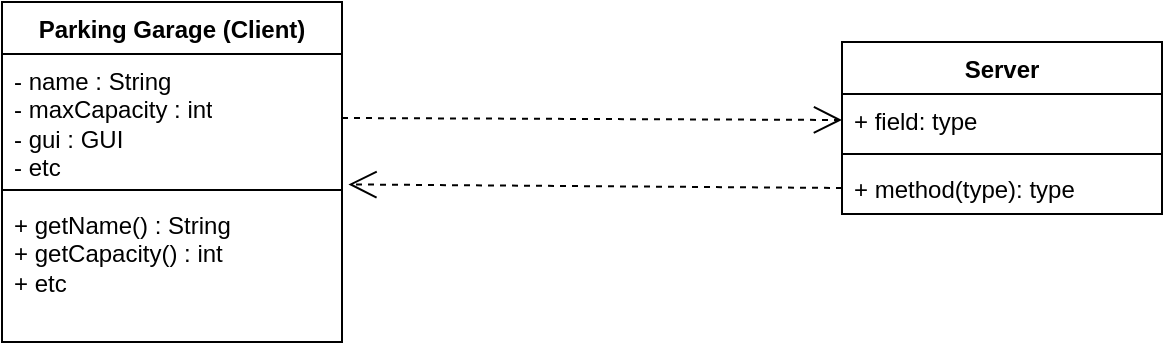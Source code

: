 <mxfile version="26.1.0">
  <diagram name="Page-1" id="PGEpxEtACF3H-v1G-kJS">
    <mxGraphModel dx="1050" dy="530" grid="1" gridSize="10" guides="1" tooltips="1" connect="1" arrows="1" fold="1" page="1" pageScale="1" pageWidth="850" pageHeight="1100" math="0" shadow="0">
      <root>
        <mxCell id="0" />
        <mxCell id="1" parent="0" />
        <mxCell id="VU7t0j_aa2iKVxAmVrhI-1" value="&lt;div&gt;Parking Garage (Client)&lt;/div&gt;" style="swimlane;fontStyle=1;align=center;verticalAlign=top;childLayout=stackLayout;horizontal=1;startSize=26;horizontalStack=0;resizeParent=1;resizeParentMax=0;resizeLast=0;collapsible=1;marginBottom=0;whiteSpace=wrap;html=1;" vertex="1" parent="1">
          <mxGeometry x="100" y="160" width="170" height="170" as="geometry" />
        </mxCell>
        <mxCell id="VU7t0j_aa2iKVxAmVrhI-2" value="&lt;div&gt;- name : String&lt;/div&gt;&lt;div&gt;- maxCapacity : int&lt;/div&gt;&lt;div&gt;- gui : GUI&lt;/div&gt;&lt;div&gt;- etc&lt;/div&gt;" style="text;strokeColor=none;fillColor=none;align=left;verticalAlign=top;spacingLeft=4;spacingRight=4;overflow=hidden;rotatable=0;points=[[0,0.5],[1,0.5]];portConstraint=eastwest;whiteSpace=wrap;html=1;" vertex="1" parent="VU7t0j_aa2iKVxAmVrhI-1">
          <mxGeometry y="26" width="170" height="64" as="geometry" />
        </mxCell>
        <mxCell id="VU7t0j_aa2iKVxAmVrhI-3" value="" style="line;strokeWidth=1;fillColor=none;align=left;verticalAlign=middle;spacingTop=-1;spacingLeft=3;spacingRight=3;rotatable=0;labelPosition=right;points=[];portConstraint=eastwest;strokeColor=inherit;" vertex="1" parent="VU7t0j_aa2iKVxAmVrhI-1">
          <mxGeometry y="90" width="170" height="8" as="geometry" />
        </mxCell>
        <mxCell id="VU7t0j_aa2iKVxAmVrhI-4" value="&lt;div&gt;+ getName() : String&lt;/div&gt;&lt;div&gt;+ getCapacity() : int&lt;/div&gt;&lt;div&gt;+ etc&lt;/div&gt;" style="text;strokeColor=none;fillColor=none;align=left;verticalAlign=top;spacingLeft=4;spacingRight=4;overflow=hidden;rotatable=0;points=[[0,0.5],[1,0.5]];portConstraint=eastwest;whiteSpace=wrap;html=1;" vertex="1" parent="VU7t0j_aa2iKVxAmVrhI-1">
          <mxGeometry y="98" width="170" height="72" as="geometry" />
        </mxCell>
        <mxCell id="VU7t0j_aa2iKVxAmVrhI-5" value="" style="endArrow=open;endSize=12;dashed=1;html=1;rounded=0;exitX=1;exitY=0.5;exitDx=0;exitDy=0;entryX=0;entryY=0.5;entryDx=0;entryDy=0;" edge="1" parent="1" source="VU7t0j_aa2iKVxAmVrhI-2" target="VU7t0j_aa2iKVxAmVrhI-7">
          <mxGeometry width="160" relative="1" as="geometry">
            <mxPoint x="340" y="280" as="sourcePoint" />
            <mxPoint x="520" y="213" as="targetPoint" />
          </mxGeometry>
        </mxCell>
        <mxCell id="VU7t0j_aa2iKVxAmVrhI-6" value="Server" style="swimlane;fontStyle=1;align=center;verticalAlign=top;childLayout=stackLayout;horizontal=1;startSize=26;horizontalStack=0;resizeParent=1;resizeParentMax=0;resizeLast=0;collapsible=1;marginBottom=0;whiteSpace=wrap;html=1;" vertex="1" parent="1">
          <mxGeometry x="520" y="180" width="160" height="86" as="geometry" />
        </mxCell>
        <mxCell id="VU7t0j_aa2iKVxAmVrhI-7" value="+ field: type" style="text;strokeColor=none;fillColor=none;align=left;verticalAlign=top;spacingLeft=4;spacingRight=4;overflow=hidden;rotatable=0;points=[[0,0.5],[1,0.5]];portConstraint=eastwest;whiteSpace=wrap;html=1;" vertex="1" parent="VU7t0j_aa2iKVxAmVrhI-6">
          <mxGeometry y="26" width="160" height="26" as="geometry" />
        </mxCell>
        <mxCell id="VU7t0j_aa2iKVxAmVrhI-8" value="" style="line;strokeWidth=1;fillColor=none;align=left;verticalAlign=middle;spacingTop=-1;spacingLeft=3;spacingRight=3;rotatable=0;labelPosition=right;points=[];portConstraint=eastwest;strokeColor=inherit;" vertex="1" parent="VU7t0j_aa2iKVxAmVrhI-6">
          <mxGeometry y="52" width="160" height="8" as="geometry" />
        </mxCell>
        <mxCell id="VU7t0j_aa2iKVxAmVrhI-9" value="+ method(type): type" style="text;strokeColor=none;fillColor=none;align=left;verticalAlign=top;spacingLeft=4;spacingRight=4;overflow=hidden;rotatable=0;points=[[0,0.5],[1,0.5]];portConstraint=eastwest;whiteSpace=wrap;html=1;" vertex="1" parent="VU7t0j_aa2iKVxAmVrhI-6">
          <mxGeometry y="60" width="160" height="26" as="geometry" />
        </mxCell>
        <mxCell id="VU7t0j_aa2iKVxAmVrhI-10" value="" style="endArrow=open;endSize=12;dashed=1;html=1;rounded=0;exitX=0;exitY=0.5;exitDx=0;exitDy=0;entryX=1.019;entryY=1.019;entryDx=0;entryDy=0;entryPerimeter=0;" edge="1" parent="1" source="VU7t0j_aa2iKVxAmVrhI-9" target="VU7t0j_aa2iKVxAmVrhI-2">
          <mxGeometry width="160" relative="1" as="geometry">
            <mxPoint x="340" y="280" as="sourcePoint" />
            <mxPoint x="500" y="280" as="targetPoint" />
          </mxGeometry>
        </mxCell>
      </root>
    </mxGraphModel>
  </diagram>
</mxfile>
